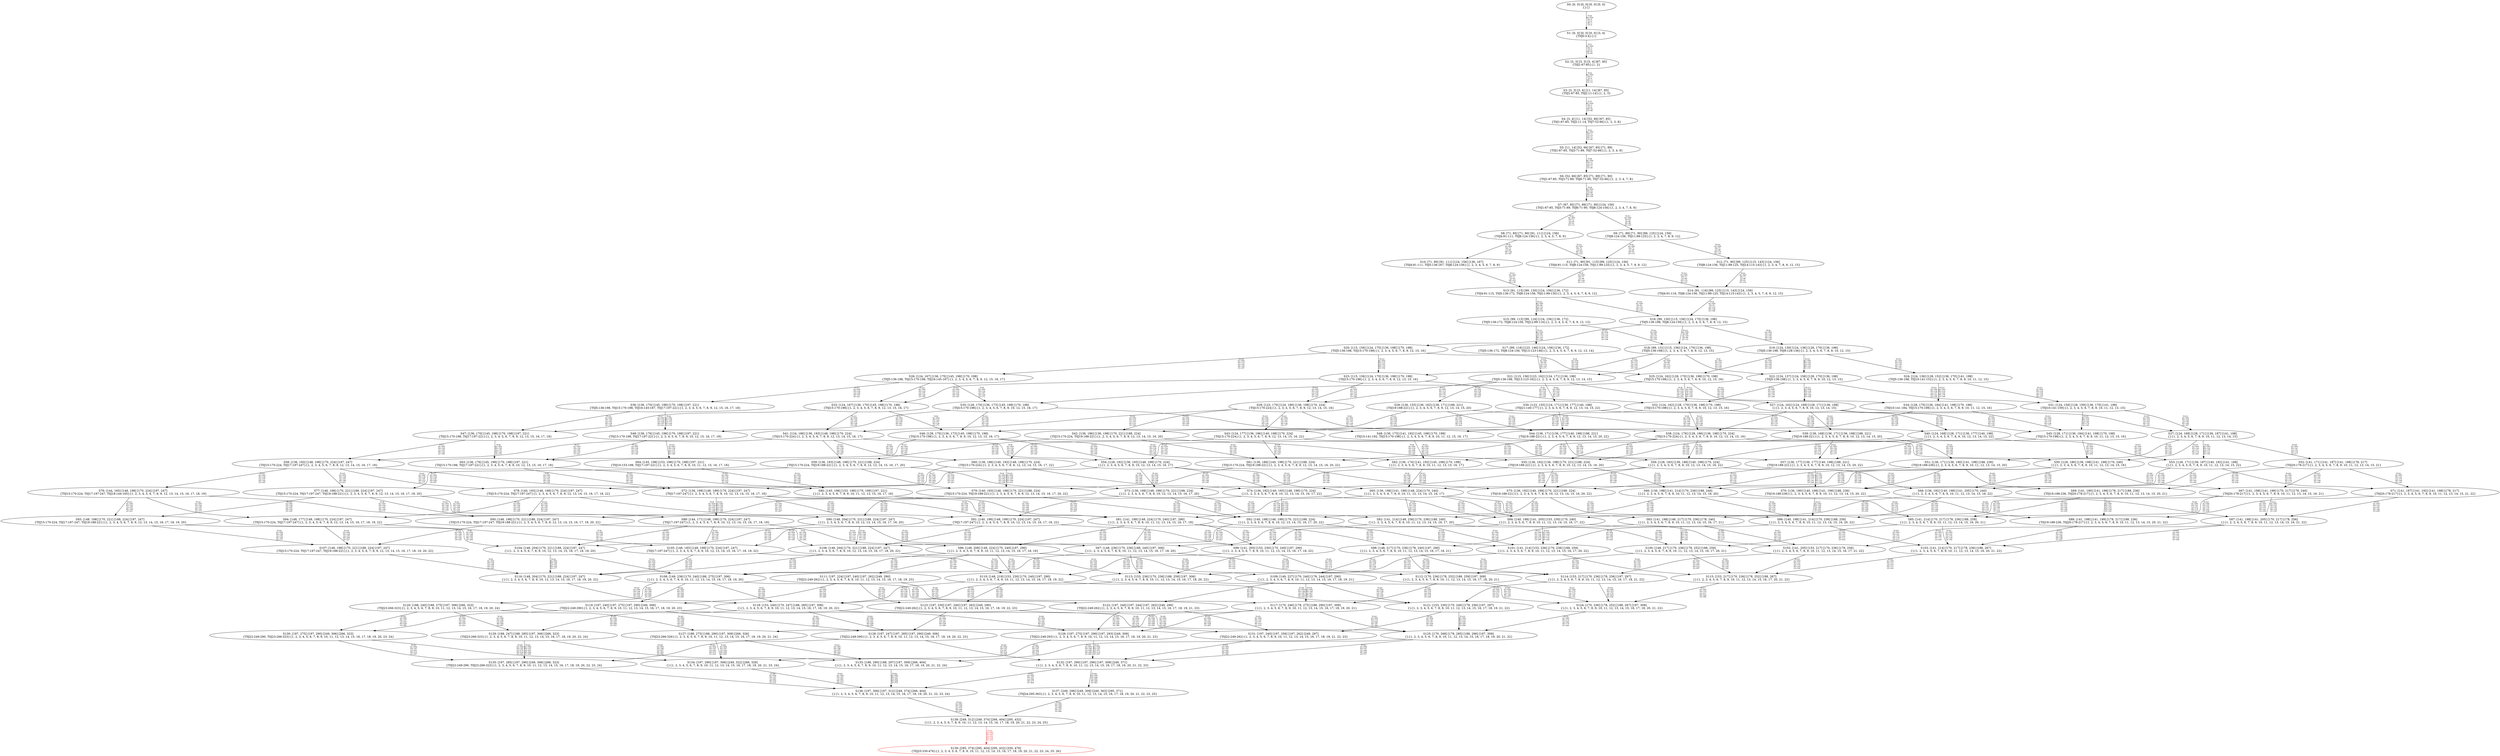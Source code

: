 digraph {
	S0[label="S0: [0, 0] [0, 0] [0, 0] [0, 0] \n{}{}"];
	S1[label="S1: [0, 0] [0, 0] [0, 0] [3, 4] \n{T0J0:3-4}{1}"];
	S2[label="S2: [3, 3] [3, 3] [3, 4] [67, 85] \n{T0J1:67-85}{1, 2}"];
	S3[label="S3: [3, 3] [3, 4] [11, 14] [67, 85] \n{T0J1:67-85, T0J2:11-14}{1, 2, 3}"];
	S4[label="S4: [3, 4] [11, 14] [52, 66] [67, 85] \n{T0J1:67-85, T0J2:11-14, T0J7:52-66}{1, 2, 3, 8}"];
	S5[label="S5: [11, 14] [52, 66] [67, 85] [71, 89] \n{T0J1:67-85, T0J3:71-89, T0J7:52-66}{1, 2, 3, 4, 8}"];
	S6[label="S6: [52, 66] [67, 85] [71, 89] [71, 90] \n{T0J1:67-85, T0J3:71-89, T0J6:71-90, T0J7:52-66}{1, 2, 3, 4, 7, 8}"];
	S7[label="S7: [67, 85] [71, 89] [71, 90] [124, 156] \n{T0J1:67-85, T0J3:71-89, T0J6:71-90, T0J8:124-156}{1, 2, 3, 4, 7, 8, 9}"];
	S8[label="S8: [71, 85] [71, 90] [91, 111] [124, 156] \n{T0J4:91-111, T0J8:124-156}{1, 2, 3, 4, 5, 7, 8, 9}"];
	S9[label="S9: [71, 89] [71, 90] [99, 125] [124, 156] \n{T0J8:124-156, T0J11:99-125}{1, 2, 3, 4, 7, 8, 9, 12}"];
	S10[label="S10: [71, 90] [91, 111] [124, 156] [136, 167] \n{T0J4:91-111, T0J5:136-167, T0J8:124-156}{1, 2, 3, 4, 5, 6, 7, 8, 9}"];
	S11[label="S11: [71, 90] [91, 115] [99, 125] [124, 156] \n{T0J4:91-115, T0J8:124-156, T0J11:99-125}{1, 2, 3, 4, 5, 7, 8, 9, 12}"];
	S12[label="S12: [71, 90] [99, 125] [115, 143] [124, 156] \n{T0J8:124-156, T0J11:99-125, T0J14:115-143}{1, 2, 3, 4, 7, 8, 9, 12, 15}"];
	S13[label="S13: [91, 115] [99, 130] [124, 156] [136, 172] \n{T0J4:91-115, T0J5:136-172, T0J8:124-156, T0J11:99-130}{1, 2, 3, 4, 5, 6, 7, 8, 9, 12}"];
	S14[label="S14: [91, 116] [99, 125] [115, 143] [124, 156] \n{T0J4:91-116, T0J8:124-156, T0J11:99-125, T0J14:115-143}{1, 2, 3, 4, 5, 7, 8, 9, 12, 15}"];
	S15[label="S15: [99, 115] [99, 116] [124, 156] [136, 172] \n{T0J5:136-172, T0J8:124-156, T0J12:99-116}{1, 2, 3, 4, 5, 6, 7, 8, 9, 12, 13}"];
	S16[label="S16: [99, 130] [115, 156] [124, 170] [136, 198] \n{T0J5:136-198, T0J8:124-156}{1, 2, 3, 4, 5, 6, 7, 8, 9, 12, 15}"];
	S17[label="S17: [99, 116] [123, 146] [124, 156] [136, 172] \n{T0J5:136-172, T0J8:124-156, T0J13:123-146}{1, 2, 3, 4, 5, 6, 7, 8, 9, 12, 13, 14}"];
	S18[label="S18: [99, 131] [115, 156] [124, 170] [136, 198] \n{T0J5:136-198}{1, 2, 3, 4, 5, 6, 7, 8, 9, 12, 13, 15}"];
	S19[label="S19: [124, 130] [124, 136] [128, 170] [136, 198] \n{T0J5:136-198, T0J9:128-136}{1, 2, 3, 4, 5, 6, 7, 8, 9, 10, 12, 15}"];
	S20[label="S20: [115, 156] [124, 170] [136, 198] [170, 198] \n{T0J5:136-198, T0J15:170-198}{1, 2, 3, 4, 5, 6, 7, 8, 9, 12, 15, 16}"];
	S21[label="S21: [115, 156] [123, 162] [124, 171] [136, 198] \n{T0J5:136-198, T0J13:123-162}{1, 2, 3, 4, 5, 6, 7, 8, 9, 12, 13, 14, 15}"];
	S22[label="S22: [124, 137] [124, 156] [128, 170] [136, 198] \n{T0J5:136-198}{1, 2, 3, 4, 5, 6, 7, 8, 9, 10, 12, 13, 15}"];
	S23[label="S23: [115, 156] [124, 170] [136, 198] [170, 198] \n{T0J15:170-198}{1, 2, 3, 4, 5, 6, 7, 8, 9, 12, 13, 15, 16}"];
	S24[label="S24: [124, 136] [128, 152] [136, 170] [141, 198] \n{T0J5:136-198, T0J10:141-152}{1, 2, 3, 4, 5, 6, 7, 8, 9, 10, 11, 12, 15}"];
	S25[label="S25: [124, 162] [128, 170] [136, 198] [170, 198] \n{T0J15:170-198}{1, 2, 3, 4, 5, 6, 7, 8, 9, 10, 12, 15, 16}"];
	S26[label="S26: [124, 167] [136, 170] [145, 198] [170, 198] \n{T0J5:136-198, T0J15:170-198, T0J16:145-167}{1, 2, 3, 4, 5, 6, 7, 8, 9, 12, 15, 16, 17}"];
	S27[label="S27: [124, 162] [124, 168] [128, 171] [136, 198] \n{}{1, 2, 3, 4, 5, 6, 7, 8, 9, 10, 12, 13, 14, 15}"];
	S28[label="S28: [123, 170] [124, 186] [136, 198] [170, 224] \n{T0J15:170-224}{1, 2, 3, 4, 5, 6, 7, 8, 9, 12, 13, 14, 15, 16}"];
	S29[label="S29: [136, 155] [136, 162] [136, 171] [188, 221] \n{T0J19:188-221}{1, 2, 3, 4, 5, 6, 7, 8, 9, 12, 13, 14, 15, 20}"];
	S30[label="S30: [123, 155] [124, 171] [136, 177] [140, 198] \n{T0J21:140-177}{1, 2, 3, 4, 5, 6, 7, 8, 9, 12, 13, 14, 15, 22}"];
	S31[label="S31: [124, 156] [128, 159] [136, 170] [141, 198] \n{T0J10:141-159}{1, 2, 3, 4, 5, 6, 7, 8, 9, 10, 11, 12, 13, 15}"];
	S32[label="S32: [124, 162] [128, 170] [136, 198] [170, 198] \n{T0J15:170-198}{1, 2, 3, 4, 5, 6, 7, 8, 9, 10, 12, 13, 15, 16}"];
	S33[label="S33: [124, 167] [136, 170] [145, 198] [170, 198] \n{T0J15:170-198}{1, 2, 3, 4, 5, 6, 7, 8, 9, 12, 13, 15, 16, 17}"];
	S34[label="S34: [128, 170] [136, 184] [141, 198] [170, 198] \n{T0J10:141-184, T0J15:170-198}{1, 2, 3, 4, 5, 6, 7, 8, 9, 10, 11, 12, 15, 16}"];
	S35[label="S35: [128, 170] [136, 173] [145, 198] [170, 198] \n{T0J15:170-198}{1, 2, 3, 4, 5, 6, 7, 8, 9, 10, 12, 15, 16, 17}"];
	S36[label="S36: [136, 170] [145, 198] [170, 198] [197, 221] \n{T0J5:136-198, T0J15:170-198, T0J16:145-167, T0J17:197-221}{1, 2, 3, 4, 5, 6, 7, 8, 9, 12, 15, 16, 17, 18}"];
	S37[label="S37: [124, 168] [128, 171] [136, 187] [141, 198] \n{}{1, 2, 3, 4, 5, 6, 7, 8, 9, 10, 11, 12, 13, 14, 15}"];
	S38[label="S38: [124, 176] [128, 186] [136, 198] [170, 224] \n{T0J15:170-224}{1, 2, 3, 4, 5, 6, 7, 8, 9, 10, 12, 13, 14, 15, 16}"];
	S39[label="S39: [136, 168] [136, 171] [136, 198] [188, 221] \n{T0J19:188-221}{1, 2, 3, 4, 5, 6, 7, 8, 9, 10, 12, 13, 14, 15, 20}"];
	S40[label="S40: [124, 168] [128, 171] [136, 177] [140, 198] \n{}{1, 2, 3, 4, 5, 6, 7, 8, 9, 10, 12, 13, 14, 15, 22}"];
	S41[label="S41: [124, 186] [136, 193] [148, 198] [170, 224] \n{T0J15:170-224}{1, 2, 3, 4, 5, 6, 7, 8, 9, 12, 13, 14, 15, 16, 17}"];
	S42[label="S42: [136, 186] [136, 198] [170, 221] [188, 224] \n{T0J15:170-224, T0J19:188-221}{1, 2, 3, 4, 5, 6, 7, 8, 9, 12, 13, 14, 15, 16, 20}"];
	S43[label="S43: [124, 177] [136, 186] [140, 198] [170, 224] \n{T0J15:170-224}{1, 2, 3, 4, 5, 6, 7, 8, 9, 12, 13, 14, 15, 16, 22}"];
	S44[label="S44: [136, 171] [136, 177] [140, 198] [188, 221] \n{T0J19:188-221}{1, 2, 3, 4, 5, 6, 7, 8, 9, 12, 13, 14, 15, 20, 22}"];
	S45[label="S45: [128, 171] [136, 184] [141, 198] [170, 198] \n{T0J15:170-198}{1, 2, 3, 4, 5, 6, 7, 8, 9, 10, 11, 12, 13, 15, 16}"];
	S46[label="S46: [128, 170] [136, 173] [145, 198] [170, 198] \n{T0J15:170-198}{1, 2, 3, 4, 5, 6, 7, 8, 9, 10, 12, 13, 15, 16, 17}"];
	S47[label="S47: [136, 170] [145, 198] [170, 198] [197, 221] \n{T0J15:170-198, T0J17:197-221}{1, 2, 3, 4, 5, 6, 7, 8, 9, 12, 13, 15, 16, 17, 18}"];
	S48[label="S48: [136, 173] [141, 192] [145, 198] [170, 198] \n{T0J10:141-192, T0J15:170-198}{1, 2, 3, 4, 5, 6, 7, 8, 9, 10, 11, 12, 15, 16, 17}"];
	S49[label="S49: [136, 176] [145, 198] [170, 198] [197, 221] \n{T0J15:170-198, T0J17:197-221}{1, 2, 3, 4, 5, 6, 7, 8, 9, 10, 12, 15, 16, 17, 18}"];
	S50[label="S50: [128, 186] [136, 198] [141, 198] [170, 240] \n{}{1, 2, 3, 4, 5, 6, 7, 8, 9, 10, 11, 12, 13, 14, 15, 16}"];
	S51[label="S51: [136, 171] [136, 190] [141, 198] [188, 236] \n{T0J19:188-236}{1, 2, 3, 4, 5, 6, 7, 8, 9, 10, 11, 12, 13, 14, 15, 20}"];
	S52[label="S52: [141, 171] [141, 187] [141, 198] [178, 217] \n{T0J20:178-217}{1, 2, 3, 4, 5, 6, 7, 8, 9, 10, 11, 12, 13, 14, 15, 21}"];
	S53[label="S53: [128, 171] [136, 187] [140, 192] [141, 198] \n{}{1, 2, 3, 4, 5, 6, 7, 8, 9, 10, 11, 12, 13, 14, 15, 22}"];
	S54[label="S54: [128, 192] [136, 193] [148, 198] [170, 224] \n{}{1, 2, 3, 4, 5, 6, 7, 8, 9, 10, 12, 13, 14, 15, 16, 17}"];
	S55[label="S55: [136, 192] [136, 198] [170, 221] [188, 224] \n{T0J19:188-221}{1, 2, 3, 4, 5, 6, 7, 8, 9, 10, 12, 13, 14, 15, 16, 20}"];
	S56[label="S56: [128, 183] [136, 186] [140, 198] [170, 224] \n{}{1, 2, 3, 4, 5, 6, 7, 8, 9, 10, 12, 13, 14, 15, 16, 22}"];
	S57[label="S57: [136, 177] [136, 177] [140, 198] [188, 221] \n{T0J19:188-221}{1, 2, 3, 4, 5, 6, 7, 8, 9, 10, 12, 13, 14, 15, 20, 22}"];
	S58[label="S58: [136, 193] [148, 198] [170, 224] [197, 247] \n{T0J15:170-224, T0J17:197-247}{1, 2, 3, 4, 5, 6, 7, 8, 9, 12, 13, 14, 15, 16, 17, 18}"];
	S59[label="S59: [136, 193] [148, 198] [170, 221] [188, 224] \n{T0J15:170-224, T0J19:188-221}{1, 2, 3, 4, 5, 6, 7, 8, 9, 12, 13, 14, 15, 16, 17, 20}"];
	S60[label="S60: [136, 186] [140, 193] [148, 198] [170, 224] \n{T0J15:170-224}{1, 2, 3, 4, 5, 6, 7, 8, 9, 12, 13, 14, 15, 16, 17, 22}"];
	S61[label="S61: [136, 186] [140, 198] [170, 221] [188, 224] \n{T0J15:170-224, T0J19:188-221}{1, 2, 3, 4, 5, 6, 7, 8, 9, 12, 13, 14, 15, 16, 20, 22}"];
	S62[label="S62: [136, 174] [141, 192] [145, 198] [170, 198] \n{}{1, 2, 3, 4, 5, 6, 7, 8, 9, 10, 11, 12, 13, 15, 16, 17}"];
	S63[label="S63: [136, 176] [145, 198] [170, 198] [197, 221] \n{T0J15:170-198, T0J17:197-221}{1, 2, 3, 4, 5, 6, 7, 8, 9, 10, 12, 13, 15, 16, 17, 18}"];
	S64[label="S64: [145, 198] [153, 198] [170, 198] [197, 221] \n{T0J10:153-198, T0J17:197-221}{1, 2, 3, 4, 5, 6, 7, 8, 9, 10, 11, 12, 15, 16, 17, 18}"];
	S65[label="S65: [136, 198] [141, 198] [148, 224] [170, 240] \n{}{1, 2, 3, 4, 5, 6, 7, 8, 9, 10, 11, 12, 13, 14, 15, 16, 17}"];
	S66[label="S66: [136, 198] [141, 214] [170, 236] [188, 240] \n{}{1, 2, 3, 4, 5, 6, 7, 8, 9, 10, 11, 12, 13, 14, 15, 16, 20}"];
	S67[label="S67: [141, 198] [141, 198] [170, 217] [178, 240] \n{T0J20:178-217}{1, 2, 3, 4, 5, 6, 7, 8, 9, 10, 11, 12, 13, 14, 15, 16, 21}"];
	S68[label="S68: [136, 192] [140, 198] [141, 205] [170, 240] \n{}{1, 2, 3, 4, 5, 6, 7, 8, 9, 10, 11, 12, 13, 14, 15, 16, 22}"];
	S69[label="S69: [141, 190] [141, 198] [178, 217] [188, 236] \n{T0J19:188-236, T0J20:178-217}{1, 2, 3, 4, 5, 6, 7, 8, 9, 10, 11, 12, 13, 14, 15, 20, 21}"];
	S70[label="S70: [136, 190] [140, 198] [141, 199] [188, 236] \n{T0J19:188-236}{1, 2, 3, 4, 5, 6, 7, 8, 9, 10, 11, 12, 13, 14, 15, 20, 22}"];
	S71[label="S71: [141, 187] [141, 192] [141, 198] [178, 217] \n{T0J20:178-217}{1, 2, 3, 4, 5, 6, 7, 8, 9, 10, 11, 12, 13, 14, 15, 21, 22}"];
	S72[label="S72: [136, 198] [148, 199] [170, 224] [197, 247] \n{T0J17:197-247}{1, 2, 3, 4, 5, 6, 7, 8, 9, 10, 12, 13, 14, 15, 16, 17, 18}"];
	S73[label="S73: [136, 198] [148, 199] [170, 221] [188, 224] \n{}{1, 2, 3, 4, 5, 6, 7, 8, 9, 10, 12, 13, 14, 15, 16, 17, 20}"];
	S74[label="S74: [136, 192] [140, 193] [148, 198] [170, 224] \n{}{1, 2, 3, 4, 5, 6, 7, 8, 9, 10, 12, 13, 14, 15, 16, 17, 22}"];
	S75[label="S75: [136, 192] [140, 198] [170, 221] [188, 224] \n{T0J19:188-221}{1, 2, 3, 4, 5, 6, 7, 8, 9, 10, 12, 13, 14, 15, 16, 20, 22}"];
	S76[label="S76: [144, 165] [148, 198] [170, 224] [197, 247] \n{T0J15:170-224, T0J17:197-247, T0J18:144-165}{1, 2, 3, 4, 5, 6, 7, 8, 9, 12, 13, 14, 15, 16, 17, 18, 19}"];
	S77[label="S77: [148, 198] [170, 221] [188, 224] [197, 247] \n{T0J15:170-224, T0J17:197-247, T0J19:188-221}{1, 2, 3, 4, 5, 6, 7, 8, 9, 12, 13, 14, 15, 16, 17, 18, 20}"];
	S78[label="S78: [140, 193] [148, 198] [170, 224] [197, 247] \n{T0J15:170-224, T0J17:197-247}{1, 2, 3, 4, 5, 6, 7, 8, 9, 12, 13, 14, 15, 16, 17, 18, 22}"];
	S79[label="S79: [140, 193] [148, 198] [170, 221] [188, 224] \n{T0J15:170-224, T0J19:188-221}{1, 2, 3, 4, 5, 6, 7, 8, 9, 12, 13, 14, 15, 16, 17, 20, 22}"];
	S80[label="S80: [145, 198] [153, 198] [170, 199] [197, 221] \n{}{1, 2, 3, 4, 5, 6, 7, 8, 9, 10, 11, 12, 13, 15, 16, 17, 18}"];
	S81[label="S81: [141, 199] [148, 224] [170, 240] [197, 290] \n{}{1, 2, 3, 4, 5, 6, 7, 8, 9, 10, 11, 12, 13, 14, 15, 16, 17, 18}"];
	S82[label="S82: [141, 214] [148, 236] [170, 236] [188, 240] \n{}{1, 2, 3, 4, 5, 6, 7, 8, 9, 10, 11, 12, 13, 14, 15, 16, 17, 20}"];
	S83[label="S83: [141, 198] [148, 217] [170, 236] [178, 240] \n{}{1, 2, 3, 4, 5, 6, 7, 8, 9, 10, 11, 12, 13, 14, 15, 16, 17, 21}"];
	S84[label="S84: [140, 198] [141, 205] [153, 230] [170, 240] \n{}{1, 2, 3, 4, 5, 6, 7, 8, 9, 10, 11, 12, 13, 14, 15, 16, 17, 22}"];
	S85[label="S85: [141, 214] [170, 217] [178, 236] [188, 259] \n{}{1, 2, 3, 4, 5, 6, 7, 8, 9, 10, 11, 12, 13, 14, 15, 16, 20, 21}"];
	S86[label="S86: [140, 198] [141, 214] [170, 236] [188, 259] \n{}{1, 2, 3, 4, 5, 6, 7, 8, 9, 10, 11, 12, 13, 14, 15, 16, 20, 22}"];
	S87[label="S87: [141, 198] [141, 205] [170, 217] [178, 256] \n{}{1, 2, 3, 4, 5, 6, 7, 8, 9, 10, 11, 12, 13, 14, 15, 16, 21, 22}"];
	S88[label="S88: [141, 198] [141, 199] [178, 217] [188, 236] \n{T0J19:188-236, T0J20:178-217}{1, 2, 3, 4, 5, 6, 7, 8, 9, 10, 11, 12, 13, 14, 15, 20, 21, 22}"];
	S89[label="S89: [144, 171] [148, 199] [170, 224] [197, 247] \n{T0J17:197-247}{1, 2, 3, 4, 5, 6, 7, 8, 9, 10, 12, 13, 14, 15, 16, 17, 18, 19}"];
	S90[label="S90: [148, 204] [170, 221] [188, 224] [197, 247] \n{}{1, 2, 3, 4, 5, 6, 7, 8, 9, 10, 12, 13, 14, 15, 16, 17, 18, 20}"];
	S91[label="S91: [140, 198] [148, 199] [170, 224] [197, 247] \n{T0J17:197-247}{1, 2, 3, 4, 5, 6, 7, 8, 9, 10, 12, 13, 14, 15, 16, 17, 18, 22}"];
	S92[label="S92: [140, 198] [148, 199] [170, 221] [188, 224] \n{}{1, 2, 3, 4, 5, 6, 7, 8, 9, 10, 12, 13, 14, 15, 16, 17, 20, 22}"];
	S93[label="S93: [148, 198] [170, 221] [188, 224] [197, 247] \n{T0J15:170-224, T0J17:197-247, T0J19:188-221}{1, 2, 3, 4, 5, 6, 7, 8, 9, 12, 13, 14, 15, 16, 17, 18, 19, 20}"];
	S94[label="S94: [148, 177] [148, 198] [170, 224] [197, 247] \n{T0J15:170-224, T0J17:197-247}{1, 2, 3, 4, 5, 6, 7, 8, 9, 12, 13, 14, 15, 16, 17, 18, 19, 22}"];
	S95[label="S95: [148, 198] [170, 221] [188, 224] [197, 247] \n{T0J15:170-224, T0J17:197-247, T0J19:188-221}{1, 2, 3, 4, 5, 6, 7, 8, 9, 12, 13, 14, 15, 16, 17, 18, 20, 22}"];
	S96[label="S96: [148, 209] [149, 224] [170, 240] [197, 290] \n{}{1, 2, 3, 4, 5, 6, 7, 8, 9, 10, 11, 12, 13, 14, 15, 16, 17, 18, 19}"];
	S97[label="S97: [148, 236] [170, 236] [188, 240] [197, 306] \n{}{1, 2, 3, 4, 5, 6, 7, 8, 9, 10, 11, 12, 13, 14, 15, 16, 17, 18, 20}"];
	S98[label="S98: [148, 217] [170, 236] [178, 240] [197, 290] \n{}{1, 2, 3, 4, 5, 6, 7, 8, 9, 10, 11, 12, 13, 14, 15, 16, 17, 18, 21}"];
	S99[label="S99: [141, 205] [153, 230] [170, 240] [197, 290] \n{}{1, 2, 3, 4, 5, 6, 7, 8, 9, 10, 11, 12, 13, 14, 15, 16, 17, 18, 22}"];
	S100[label="S100: [148, 217] [170, 236] [178, 252] [188, 259] \n{}{1, 2, 3, 4, 5, 6, 7, 8, 9, 10, 11, 12, 13, 14, 15, 16, 17, 20, 21}"];
	S101[label="S101: [141, 214] [153, 236] [170, 236] [188, 259] \n{}{1, 2, 3, 4, 5, 6, 7, 8, 9, 10, 11, 12, 13, 14, 15, 16, 17, 20, 22}"];
	S102[label="S102: [141, 205] [153, 217] [170, 236] [178, 256] \n{}{1, 2, 3, 4, 5, 6, 7, 8, 9, 10, 11, 12, 13, 14, 15, 16, 17, 21, 22}"];
	S103[label="S103: [141, 214] [170, 217] [178, 236] [188, 267] \n{}{1, 2, 3, 4, 5, 6, 7, 8, 9, 10, 11, 12, 13, 14, 15, 16, 20, 21, 22}"];
	S104[label="S104: [148, 204] [170, 221] [188, 224] [197, 247] \n{}{1, 2, 3, 4, 5, 6, 7, 8, 9, 10, 12, 13, 14, 15, 16, 17, 18, 19, 20}"];
	S105[label="S105: [148, 183] [148, 199] [170, 224] [197, 247] \n{T0J17:197-247}{1, 2, 3, 4, 5, 6, 7, 8, 9, 10, 12, 13, 14, 15, 16, 17, 18, 19, 22}"];
	S106[label="S106: [148, 204] [170, 221] [188, 224] [197, 247] \n{}{1, 2, 3, 4, 5, 6, 7, 8, 9, 10, 12, 13, 14, 15, 16, 17, 18, 20, 22}"];
	S107[label="S107: [148, 198] [170, 221] [188, 224] [197, 247] \n{T0J15:170-224, T0J17:197-247, T0J19:188-221}{1, 2, 3, 4, 5, 6, 7, 8, 9, 12, 13, 14, 15, 16, 17, 18, 19, 20, 22}"];
	S108[label="S108: [149, 236] [170, 240] [188, 275] [197, 306] \n{}{1, 2, 3, 4, 5, 6, 7, 8, 9, 10, 11, 12, 13, 14, 15, 16, 17, 18, 19, 20}"];
	S109[label="S109: [149, 227] [170, 240] [178, 244] [197, 290] \n{}{1, 2, 3, 4, 5, 6, 7, 8, 9, 10, 11, 12, 13, 14, 15, 16, 17, 18, 19, 21}"];
	S110[label="S110: [148, 219] [153, 230] [170, 240] [197, 290] \n{}{1, 2, 3, 4, 5, 6, 7, 8, 9, 10, 11, 12, 13, 14, 15, 16, 17, 18, 19, 22}"];
	S111[label="S111: [197, 224] [197, 240] [197, 262] [249, 290] \n{T0J22:249-262}{1, 2, 3, 4, 5, 6, 7, 8, 9, 10, 11, 12, 13, 14, 15, 16, 17, 18, 19, 23}"];
	S112[label="S112: [170, 236] [178, 252] [188, 259] [197, 309] \n{}{1, 2, 3, 4, 5, 6, 7, 8, 9, 10, 11, 12, 13, 14, 15, 16, 17, 18, 20, 21}"];
	S113[label="S113: [153, 236] [170, 236] [188, 259] [197, 306] \n{}{1, 2, 3, 4, 5, 6, 7, 8, 9, 10, 11, 12, 13, 14, 15, 16, 17, 18, 20, 22}"];
	S114[label="S114: [153, 217] [170, 236] [178, 256] [197, 297] \n{}{1, 2, 3, 4, 5, 6, 7, 8, 9, 10, 11, 12, 13, 14, 15, 16, 17, 18, 21, 22}"];
	S115[label="S115: [153, 217] [170, 236] [178, 252] [188, 267] \n{}{1, 2, 3, 4, 5, 6, 7, 8, 9, 10, 11, 12, 13, 14, 15, 16, 17, 20, 21, 22}"];
	S116[label="S116: [148, 204] [170, 221] [188, 224] [197, 247] \n{}{1, 2, 3, 4, 5, 6, 7, 8, 9, 10, 12, 13, 14, 15, 16, 17, 18, 19, 20, 22}"];
	S117[label="S117: [170, 246] [178, 275] [188, 290] [197, 309] \n{}{1, 2, 3, 4, 5, 6, 7, 8, 9, 10, 11, 12, 13, 14, 15, 16, 17, 18, 19, 20, 21}"];
	S118[label="S118: [153, 240] [170, 247] [188, 285] [197, 306] \n{}{1, 2, 3, 4, 5, 6, 7, 8, 9, 10, 11, 12, 13, 14, 15, 16, 17, 18, 19, 20, 22}"];
	S119[label="S119: [197, 240] [197, 275] [197, 290] [249, 306] \n{T0J22:249-290}{1, 2, 3, 4, 5, 6, 7, 8, 9, 10, 11, 12, 13, 14, 15, 16, 17, 18, 19, 20, 23}"];
	S120[label="S120: [188, 240] [188, 275] [197, 306] [266, 323] \n{T0J23:266-323}{1, 2, 3, 4, 5, 6, 7, 8, 9, 10, 11, 12, 13, 14, 15, 16, 17, 18, 19, 20, 24}"];
	S121[label="S121: [153, 230] [170, 240] [178, 256] [197, 297] \n{}{1, 2, 3, 4, 5, 6, 7, 8, 9, 10, 11, 12, 13, 14, 15, 16, 17, 18, 19, 21, 22}"];
	S122[label="S122: [197, 240] [197, 244] [197, 262] [249, 290] \n{T0J22:249-262}{1, 2, 3, 4, 5, 6, 7, 8, 9, 10, 11, 12, 13, 14, 15, 16, 17, 18, 19, 21, 23}"];
	S123[label="S123: [197, 230] [197, 240] [197, 262] [249, 290] \n{T0J22:249-262}{1, 2, 3, 4, 5, 6, 7, 8, 9, 10, 11, 12, 13, 14, 15, 16, 17, 18, 19, 22, 23}"];
	S124[label="S124: [170, 236] [178, 252] [188, 267] [197, 309] \n{}{1, 2, 3, 4, 5, 6, 7, 8, 9, 10, 11, 12, 13, 14, 15, 16, 17, 18, 20, 21, 22}"];
	S125[label="S125: [170, 268] [178, 285] [188, 296] [197, 309] \n{}{1, 2, 3, 4, 5, 6, 7, 8, 9, 10, 11, 12, 13, 14, 15, 16, 17, 18, 19, 20, 21, 22}"];
	S126[label="S126: [197, 275] [197, 290] [197, 293] [249, 309] \n{T0J22:249-293}{1, 2, 3, 4, 5, 6, 7, 8, 9, 10, 11, 12, 13, 14, 15, 16, 17, 18, 19, 20, 21, 23}"];
	S127[label="S127: [188, 275] [188, 290] [197, 309] [266, 326] \n{T0J23:266-326}{1, 2, 3, 4, 5, 6, 7, 8, 9, 10, 11, 12, 13, 14, 15, 16, 17, 18, 19, 20, 21, 24}"];
	S128[label="S128: [197, 247] [197, 285] [197, 290] [249, 306] \n{T0J22:249-290}{1, 2, 3, 4, 5, 6, 7, 8, 9, 10, 11, 12, 13, 14, 15, 16, 17, 18, 19, 20, 22, 23}"];
	S129[label="S129: [188, 247] [188, 285] [197, 306] [266, 323] \n{T0J23:266-323}{1, 2, 3, 4, 5, 6, 7, 8, 9, 10, 11, 12, 13, 14, 15, 16, 17, 18, 19, 20, 22, 24}"];
	S130[label="S130: [197, 275] [197, 290] [249, 306] [266, 323] \n{T0J22:249-290, T0J23:266-323}{1, 2, 3, 4, 5, 6, 7, 8, 9, 10, 11, 12, 13, 14, 15, 16, 17, 18, 19, 20, 23, 24}"];
	S131[label="S131: [197, 240] [197, 256] [197, 262] [249, 297] \n{T0J22:249-262}{1, 2, 3, 4, 5, 6, 7, 8, 9, 10, 11, 12, 13, 14, 15, 16, 17, 18, 19, 21, 22, 23}"];
	S132[label="S132: [197, 290] [197, 296] [197, 309] [249, 371] \n{}{1, 2, 3, 4, 5, 6, 7, 8, 9, 10, 11, 12, 13, 14, 15, 16, 17, 18, 19, 20, 21, 22, 23}"];
	S133[label="S133: [188, 290] [188, 297] [197, 309] [266, 404] \n{}{1, 2, 3, 4, 5, 6, 7, 8, 9, 10, 11, 12, 13, 14, 15, 16, 17, 18, 19, 20, 21, 22, 24}"];
	S134[label="S134: [197, 290] [197, 306] [249, 322] [266, 326] \n{}{1, 2, 3, 4, 5, 6, 7, 8, 9, 10, 11, 12, 13, 14, 15, 16, 17, 18, 19, 20, 21, 23, 24}"];
	S135[label="S135: [197, 285] [197, 290] [249, 306] [266, 323] \n{T0J22:249-290, T0J23:266-323}{1, 2, 3, 4, 5, 6, 7, 8, 9, 10, 11, 12, 13, 14, 15, 16, 17, 18, 19, 20, 22, 23, 24}"];
	S136[label="S136: [197, 306] [197, 312] [249, 374] [266, 404] \n{}{1, 2, 3, 4, 5, 6, 7, 8, 9, 10, 11, 12, 13, 14, 15, 16, 17, 18, 19, 20, 21, 22, 23, 24}"];
	S137[label="S137: [249, 296] [249, 309] [249, 363] [295, 371] \n{T0J24:295-363}{1, 2, 3, 4, 5, 6, 7, 8, 9, 10, 11, 12, 13, 14, 15, 16, 17, 18, 19, 20, 21, 22, 23, 25}"];
	S138[label="S138: [249, 312] [249, 374] [266, 404] [295, 432] \n{}{1, 2, 3, 4, 5, 6, 7, 8, 9, 10, 11, 12, 13, 14, 15, 16, 17, 18, 19, 20, 21, 22, 23, 24, 25}"];
	S139[label="S139: [295, 374] [295, 404] [295, 432] [330, 476] \n{T0J25:330-476}{1, 2, 3, 4, 5, 6, 7, 8, 9, 10, 11, 12, 13, 14, 15, 16, 17, 18, 19, 20, 21, 22, 23, 24, 25, 26}"];
	S0 -> S1[label="T0 J0\nDL=450\nES=0\nLS=0\nEF=3\nLF=4",fontsize=8];
	S1 -> S2[label="T0 J1\nDL=450\nES=3\nLS=4\nEF=67\nLF=85",fontsize=8];
	S2 -> S3[label="T0 J2\nDL=450\nES=3\nLS=4\nEF=11\nLF=14",fontsize=8];
	S3 -> S4[label="T0 J7\nDL=450\nES=3\nLS=4\nEF=52\nLF=66",fontsize=8];
	S4 -> S5[label="T0 J3\nDL=450\nES=11\nLS=14\nEF=71\nLF=89",fontsize=8];
	S5 -> S6[label="T0 J6\nDL=450\nES=11\nLS=14\nEF=71\nLF=90",fontsize=8];
	S6 -> S7[label="T0 J8\nDL=450\nES=52\nLS=66\nEF=124\nLF=156",fontsize=8];
	S7 -> S8[label="T0 J4\nDL=450\nES=71\nLS=85\nEF=91\nLF=111",fontsize=8];
	S7 -> S9[label="T0 J11\nDL=450\nES=67\nLS=85\nEF=99\nLF=125",fontsize=8];
	S8 -> S10[label="T0 J5\nDL=450\nES=71\nLS=85\nEF=136\nLF=167",fontsize=8];
	S8 -> S11[label="T0 J11\nDL=450\nES=71\nLS=85\nEF=103\nLF=125",fontsize=8];
	S9 -> S11[label="T0 J4\nDL=450\nES=71\nLS=89\nEF=91\nLF=115",fontsize=8];
	S9 -> S12[label="T0 J14\nDL=450\nES=71\nLS=88\nEF=115\nLF=143",fontsize=8];
	S10 -> S13[label="T0 J11\nDL=450\nES=71\nLS=90\nEF=103\nLF=130",fontsize=8];
	S11 -> S13[label="T0 J5\nDL=450\nES=71\nLS=90\nEF=136\nLF=172",fontsize=8];
	S11 -> S14[label="T0 J14\nDL=450\nES=71\nLS=88\nEF=115\nLF=143",fontsize=8];
	S12 -> S14[label="T0 J4\nDL=450\nES=71\nLS=90\nEF=91\nLF=116",fontsize=8];
	S13 -> S15[label="T0 J12\nDL=450\nES=99\nLS=115\nEF=99\nLF=116",fontsize=8];
	S13 -> S16[label="T0 J14\nDL=450\nES=91\nLS=115\nEF=135\nLF=170",fontsize=8];
	S14 -> S16[label="T0 J5\nDL=450\nES=91\nLS=116\nEF=156\nLF=198",fontsize=8];
	S15 -> S17[label="T0 J13\nDL=450\nES=99\nLS=115\nEF=123\nLF=146",fontsize=8];
	S15 -> S18[label="T0 J14\nDL=450\nES=99\nLS=115\nEF=143\nLF=170",fontsize=8];
	S16 -> S19[label="T0 J9\nDL=450\nES=124\nLS=130\nEF=128\nLF=136",fontsize=8];
	S16 -> S18[label="T0 J12\nDL=450\nES=99\nLS=130\nEF=99\nLF=131",fontsize=8];
	S16 -> S20[label="T0 J15\nDL=450\nES=115\nLS=129\nEF=170\nLF=198",fontsize=8];
	S17 -> S21[label="T0 J14\nDL=450\nES=99\nLS=116\nEF=143\nLF=171",fontsize=8];
	S18 -> S22[label="T0 J9\nDL=450\nES=124\nLS=131\nEF=128\nLF=137",fontsize=8];
	S18 -> S21[label="T0 J13\nDL=450\nES=99\nLS=131\nEF=123\nLF=162",fontsize=8];
	S18 -> S23[label="T0 J15\nDL=450\nES=115\nLS=129\nEF=170\nLF=198",fontsize=8];
	S19 -> S24[label="T0 J10\nDL=450\nES=124\nLS=130\nEF=141\nLF=152",fontsize=8];
	S19 -> S22[label="T0 J12\nDL=450\nES=124\nLS=130\nEF=124\nLF=131",fontsize=8];
	S19 -> S25[label="T0 J15\nDL=450\nES=124\nLS=129\nEF=179\nLF=198",fontsize=8];
	S20 -> S25[label="T0 J9\nDL=450\nES=124\nLS=156\nEF=128\nLF=162",fontsize=8];
	S20 -> S23[label="T0 J12\nDL=450\nES=115\nLS=155\nEF=115\nLF=156",fontsize=8];
	S20 -> S26[label="T0 J16\nDL=450\nES=115\nLS=129\nEF=145\nLF=167",fontsize=8];
	S21 -> S27[label="T0 J9\nDL=450\nES=124\nLS=156\nEF=128\nLF=162",fontsize=8];
	S21 -> S28[label="T0 J15\nDL=450\nES=115\nLS=155\nEF=170\nLF=224",fontsize=8];
	S21 -> S29[label="T0 J19\nDL=450\nES=136\nLS=155\nEF=188\nLF=221",fontsize=8];
	S21 -> S30[label="T0 J21\nDL=450\nES=123\nLS=155\nEF=140\nLF=177",fontsize=8];
	S22 -> S31[label="T0 J10\nDL=450\nES=124\nLS=137\nEF=141\nLF=159",fontsize=8];
	S22 -> S27[label="T0 J13\nDL=450\nES=124\nLS=137\nEF=148\nLF=168",fontsize=8];
	S22 -> S32[label="T0 J15\nDL=450\nES=124\nLS=129\nEF=179\nLF=198",fontsize=8];
	S23 -> S32[label="T0 J9\nDL=450\nES=124\nLS=156\nEF=128\nLF=162",fontsize=8];
	S23 -> S28[label="T0 J13\nDL=450\nES=115\nLS=155\nEF=139\nLF=186",fontsize=8];
	S23 -> S33[label="T0 J16\nDL=450\nES=115\nLS=129\nEF=145\nLF=167",fontsize=8];
	S24 -> S31[label="T0 J12\nDL=450\nES=124\nLS=136\nEF=124\nLF=137",fontsize=8];
	S24 -> S34[label="T0 J15\nDL=450\nES=124\nLS=129\nEF=179\nLF=198",fontsize=8];
	S25 -> S34[label="T0 J10\nDL=450\nES=124\nLS=162\nEF=141\nLF=184",fontsize=8];
	S25 -> S32[label="T0 J12\nDL=450\nES=124\nLS=155\nEF=124\nLF=156",fontsize=8];
	S25 -> S35[label="T0 J16\nDL=450\nES=124\nLS=129\nEF=154\nLF=167",fontsize=8];
	S26 -> S35[label="T0 J9\nDL=450\nES=124\nLS=167\nEF=128\nLF=173",fontsize=8];
	S26 -> S33[label="T0 J12\nDL=450\nES=124\nLS=155\nEF=124\nLF=156",fontsize=8];
	S26 -> S36[label="T0 J17\nDL=450\nES=124\nLS=129\nEF=197\nLF=221",fontsize=8];
	S27 -> S37[label="T0 J10\nDL=450\nES=124\nLS=162\nEF=141\nLF=184",fontsize=8];
	S27 -> S38[label="T0 J15\nDL=450\nES=124\nLS=155\nEF=179\nLF=224",fontsize=8];
	S27 -> S39[label="T0 J19\nDL=450\nES=136\nLS=155\nEF=188\nLF=221",fontsize=8];
	S27 -> S40[label="T0 J21\nDL=450\nES=124\nLS=155\nEF=141\nLF=177",fontsize=8];
	S28 -> S38[label="T0 J9\nDL=450\nES=124\nLS=170\nEF=128\nLF=176",fontsize=8];
	S28 -> S41[label="T0 J16\nDL=450\nES=123\nLS=155\nEF=153\nLF=193",fontsize=8];
	S28 -> S42[label="T0 J19\nDL=450\nES=136\nLS=155\nEF=188\nLF=221",fontsize=8];
	S28 -> S43[label="T0 J21\nDL=450\nES=123\nLS=155\nEF=140\nLF=177",fontsize=8];
	S29 -> S39[label="T0 J9\nDL=450\nES=136\nLS=156\nEF=140\nLF=162",fontsize=8];
	S29 -> S42[label="T0 J15\nDL=450\nES=136\nLS=155\nEF=191\nLF=224",fontsize=8];
	S29 -> S44[label="T0 J21\nDL=450\nES=136\nLS=155\nEF=153\nLF=177",fontsize=8];
	S30 -> S40[label="T0 J9\nDL=450\nES=124\nLS=156\nEF=128\nLF=162",fontsize=8];
	S30 -> S43[label="T0 J15\nDL=450\nES=123\nLS=155\nEF=178\nLF=224",fontsize=8];
	S30 -> S44[label="T0 J19\nDL=450\nES=136\nLS=155\nEF=188\nLF=221",fontsize=8];
	S31 -> S37[label="T0 J13\nDL=450\nES=124\nLS=156\nEF=148\nLF=187",fontsize=8];
	S31 -> S45[label="T0 J15\nDL=450\nES=124\nLS=129\nEF=179\nLF=198",fontsize=8];
	S32 -> S45[label="T0 J10\nDL=450\nES=124\nLS=162\nEF=141\nLF=184",fontsize=8];
	S32 -> S38[label="T0 J13\nDL=450\nES=124\nLS=155\nEF=148\nLF=186",fontsize=8];
	S32 -> S46[label="T0 J16\nDL=450\nES=124\nLS=129\nEF=154\nLF=167",fontsize=8];
	S33 -> S46[label="T0 J9\nDL=450\nES=124\nLS=167\nEF=128\nLF=173",fontsize=8];
	S33 -> S41[label="T0 J13\nDL=450\nES=124\nLS=155\nEF=148\nLF=186",fontsize=8];
	S33 -> S47[label="T0 J17\nDL=450\nES=124\nLS=129\nEF=197\nLF=221",fontsize=8];
	S34 -> S45[label="T0 J12\nDL=450\nES=128\nLS=170\nEF=128\nLF=171",fontsize=8];
	S34 -> S48[label="T0 J16\nDL=450\nES=128\nLS=129\nEF=158\nLF=167",fontsize=8];
	S35 -> S48[label="T0 J10\nDL=450\nES=128\nLS=170\nEF=145\nLF=192",fontsize=8];
	S35 -> S46[label="T0 J12\nDL=450\nES=128\nLS=155\nEF=128\nLF=156",fontsize=8];
	S35 -> S49[label="T0 J17\nDL=450\nES=128\nLS=129\nEF=201\nLF=221",fontsize=8];
	S36 -> S49[label="T0 J9\nDL=450\nES=136\nLS=170\nEF=140\nLF=176",fontsize=8];
	S36 -> S47[label="T0 J12\nDL=450\nES=136\nLS=155\nEF=136\nLF=156",fontsize=8];
	S37 -> S50[label="T0 J15\nDL=450\nES=124\nLS=171\nEF=179\nLF=240",fontsize=8];
	S37 -> S51[label="T0 J19\nDL=450\nES=136\nLS=170\nEF=188\nLF=236",fontsize=8];
	S37 -> S52[label="T0 J20\nDL=450\nES=141\nLS=170\nEF=178\nLF=217",fontsize=8];
	S37 -> S53[label="T0 J21\nDL=450\nES=124\nLS=170\nEF=141\nLF=192",fontsize=8];
	S38 -> S50[label="T0 J10\nDL=450\nES=124\nLS=176\nEF=141\nLF=198",fontsize=8];
	S38 -> S54[label="T0 J16\nDL=450\nES=124\nLS=155\nEF=154\nLF=193",fontsize=8];
	S38 -> S55[label="T0 J19\nDL=450\nES=136\nLS=155\nEF=188\nLF=221",fontsize=8];
	S38 -> S56[label="T0 J21\nDL=450\nES=124\nLS=155\nEF=141\nLF=177",fontsize=8];
	S39 -> S51[label="T0 J10\nDL=450\nES=136\nLS=168\nEF=153\nLF=190",fontsize=8];
	S39 -> S55[label="T0 J15\nDL=450\nES=136\nLS=155\nEF=191\nLF=224",fontsize=8];
	S39 -> S57[label="T0 J21\nDL=450\nES=136\nLS=155\nEF=153\nLF=177",fontsize=8];
	S40 -> S53[label="T0 J10\nDL=450\nES=124\nLS=168\nEF=141\nLF=190",fontsize=8];
	S40 -> S56[label="T0 J15\nDL=450\nES=124\nLS=155\nEF=179\nLF=224",fontsize=8];
	S40 -> S57[label="T0 J19\nDL=450\nES=136\nLS=155\nEF=188\nLF=221",fontsize=8];
	S41 -> S54[label="T0 J9\nDL=450\nES=124\nLS=186\nEF=128\nLF=192",fontsize=8];
	S41 -> S58[label="T0 J17\nDL=450\nES=124\nLS=155\nEF=197\nLF=247",fontsize=8];
	S41 -> S59[label="T0 J19\nDL=450\nES=136\nLS=155\nEF=188\nLF=221",fontsize=8];
	S41 -> S60[label="T0 J21\nDL=450\nES=124\nLS=155\nEF=141\nLF=177",fontsize=8];
	S42 -> S55[label="T0 J9\nDL=450\nES=136\nLS=186\nEF=140\nLF=192",fontsize=8];
	S42 -> S59[label="T0 J16\nDL=450\nES=136\nLS=155\nEF=166\nLF=193",fontsize=8];
	S42 -> S61[label="T0 J21\nDL=450\nES=136\nLS=155\nEF=153\nLF=177",fontsize=8];
	S43 -> S56[label="T0 J9\nDL=450\nES=124\nLS=177\nEF=128\nLF=183",fontsize=8];
	S43 -> S60[label="T0 J16\nDL=450\nES=124\nLS=155\nEF=154\nLF=193",fontsize=8];
	S43 -> S61[label="T0 J19\nDL=450\nES=136\nLS=155\nEF=188\nLF=221",fontsize=8];
	S44 -> S57[label="T0 J9\nDL=450\nES=136\nLS=171\nEF=140\nLF=177",fontsize=8];
	S44 -> S61[label="T0 J15\nDL=450\nES=136\nLS=155\nEF=191\nLF=224",fontsize=8];
	S45 -> S50[label="T0 J13\nDL=450\nES=128\nLS=171\nEF=152\nLF=202",fontsize=8];
	S45 -> S62[label="T0 J16\nDL=450\nES=128\nLS=129\nEF=158\nLF=167",fontsize=8];
	S46 -> S62[label="T0 J10\nDL=450\nES=128\nLS=170\nEF=145\nLF=192",fontsize=8];
	S46 -> S54[label="T0 J13\nDL=450\nES=128\nLS=155\nEF=152\nLF=186",fontsize=8];
	S46 -> S63[label="T0 J17\nDL=450\nES=128\nLS=129\nEF=201\nLF=221",fontsize=8];
	S47 -> S63[label="T0 J9\nDL=450\nES=136\nLS=170\nEF=140\nLF=176",fontsize=8];
	S47 -> S58[label="T0 J13\nDL=450\nES=136\nLS=155\nEF=160\nLF=186",fontsize=8];
	S48 -> S62[label="T0 J12\nDL=450\nES=136\nLS=173\nEF=136\nLF=174",fontsize=8];
	S49 -> S64[label="T0 J10\nDL=450\nES=136\nLS=176\nEF=153\nLF=198",fontsize=8];
	S49 -> S63[label="T0 J12\nDL=450\nES=136\nLS=155\nEF=136\nLF=156",fontsize=8];
	S50 -> S65[label="T0 J16\nDL=450\nES=128\nLS=186\nEF=158\nLF=224",fontsize=8];
	S50 -> S66[label="T0 J19\nDL=450\nES=136\nLS=170\nEF=188\nLF=236",fontsize=8];
	S50 -> S67[label="T0 J20\nDL=450\nES=141\nLS=170\nEF=178\nLF=217",fontsize=8];
	S50 -> S68[label="T0 J21\nDL=450\nES=128\nLS=170\nEF=145\nLF=192",fontsize=8];
	S51 -> S66[label="T0 J15\nDL=450\nES=136\nLS=171\nEF=191\nLF=240",fontsize=8];
	S51 -> S69[label="T0 J20\nDL=450\nES=141\nLS=170\nEF=178\nLF=217",fontsize=8];
	S51 -> S70[label="T0 J21\nDL=450\nES=136\nLS=170\nEF=153\nLF=192",fontsize=8];
	S52 -> S67[label="T0 J15\nDL=450\nES=141\nLS=171\nEF=196\nLF=240",fontsize=8];
	S52 -> S69[label="T0 J19\nDL=450\nES=141\nLS=170\nEF=193\nLF=236",fontsize=8];
	S52 -> S71[label="T0 J21\nDL=450\nES=141\nLS=170\nEF=158\nLF=192",fontsize=8];
	S53 -> S68[label="T0 J15\nDL=450\nES=128\nLS=171\nEF=183\nLF=240",fontsize=8];
	S53 -> S70[label="T0 J19\nDL=450\nES=136\nLS=170\nEF=188\nLF=236",fontsize=8];
	S53 -> S71[label="T0 J20\nDL=450\nES=141\nLS=170\nEF=178\nLF=217",fontsize=8];
	S54 -> S65[label="T0 J10\nDL=450\nES=128\nLS=192\nEF=145\nLF=214",fontsize=8];
	S54 -> S72[label="T0 J17\nDL=450\nES=128\nLS=155\nEF=201\nLF=247",fontsize=8];
	S54 -> S73[label="T0 J19\nDL=450\nES=136\nLS=155\nEF=188\nLF=221",fontsize=8];
	S54 -> S74[label="T0 J21\nDL=450\nES=128\nLS=155\nEF=145\nLF=177",fontsize=8];
	S55 -> S66[label="T0 J10\nDL=450\nES=136\nLS=192\nEF=153\nLF=214",fontsize=8];
	S55 -> S73[label="T0 J16\nDL=450\nES=136\nLS=155\nEF=166\nLF=193",fontsize=8];
	S55 -> S75[label="T0 J21\nDL=450\nES=136\nLS=155\nEF=153\nLF=177",fontsize=8];
	S56 -> S68[label="T0 J10\nDL=450\nES=128\nLS=183\nEF=145\nLF=205",fontsize=8];
	S56 -> S74[label="T0 J16\nDL=450\nES=128\nLS=155\nEF=158\nLF=193",fontsize=8];
	S56 -> S75[label="T0 J19\nDL=450\nES=136\nLS=155\nEF=188\nLF=221",fontsize=8];
	S57 -> S70[label="T0 J10\nDL=450\nES=136\nLS=177\nEF=153\nLF=199",fontsize=8];
	S57 -> S75[label="T0 J15\nDL=450\nES=136\nLS=155\nEF=191\nLF=224",fontsize=8];
	S58 -> S72[label="T0 J9\nDL=450\nES=136\nLS=193\nEF=140\nLF=199",fontsize=8];
	S58 -> S76[label="T0 J18\nDL=450\nES=136\nLS=155\nEF=144\nLF=165",fontsize=8];
	S58 -> S77[label="T0 J19\nDL=450\nES=136\nLS=155\nEF=188\nLF=221",fontsize=8];
	S58 -> S78[label="T0 J21\nDL=450\nES=136\nLS=155\nEF=153\nLF=177",fontsize=8];
	S59 -> S73[label="T0 J9\nDL=450\nES=136\nLS=193\nEF=140\nLF=199",fontsize=8];
	S59 -> S77[label="T0 J17\nDL=450\nES=136\nLS=155\nEF=209\nLF=247",fontsize=8];
	S59 -> S79[label="T0 J21\nDL=450\nES=136\nLS=155\nEF=153\nLF=177",fontsize=8];
	S60 -> S74[label="T0 J9\nDL=450\nES=136\nLS=186\nEF=140\nLF=192",fontsize=8];
	S60 -> S78[label="T0 J17\nDL=450\nES=136\nLS=155\nEF=209\nLF=247",fontsize=8];
	S60 -> S79[label="T0 J19\nDL=450\nES=136\nLS=155\nEF=188\nLF=221",fontsize=8];
	S61 -> S75[label="T0 J9\nDL=450\nES=136\nLS=186\nEF=140\nLF=192",fontsize=8];
	S61 -> S79[label="T0 J16\nDL=450\nES=136\nLS=155\nEF=166\nLF=193",fontsize=8];
	S62 -> S65[label="T0 J13\nDL=450\nES=136\nLS=174\nEF=160\nLF=205",fontsize=8];
	S63 -> S80[label="T0 J10\nDL=450\nES=136\nLS=176\nEF=153\nLF=198",fontsize=8];
	S63 -> S72[label="T0 J13\nDL=450\nES=136\nLS=155\nEF=160\nLF=186",fontsize=8];
	S64 -> S80[label="T0 J12\nDL=450\nES=145\nLS=198\nEF=145\nLF=199",fontsize=8];
	S65 -> S81[label="T0 J17\nDL=450\nES=136\nLS=198\nEF=209\nLF=290",fontsize=8];
	S65 -> S82[label="T0 J19\nDL=450\nES=136\nLS=170\nEF=188\nLF=236",fontsize=8];
	S65 -> S83[label="T0 J20\nDL=450\nES=141\nLS=170\nEF=178\nLF=217",fontsize=8];
	S65 -> S84[label="T0 J21\nDL=450\nES=136\nLS=170\nEF=153\nLF=192",fontsize=8];
	S66 -> S82[label="T0 J16\nDL=450\nES=136\nLS=198\nEF=166\nLF=236",fontsize=8];
	S66 -> S85[label="T0 J20\nDL=450\nES=141\nLS=170\nEF=178\nLF=217",fontsize=8];
	S66 -> S86[label="T0 J21\nDL=450\nES=136\nLS=170\nEF=153\nLF=192",fontsize=8];
	S67 -> S83[label="T0 J16\nDL=450\nES=141\nLS=198\nEF=171\nLF=236",fontsize=8];
	S67 -> S85[label="T0 J19\nDL=450\nES=141\nLS=170\nEF=193\nLF=236",fontsize=8];
	S67 -> S87[label="T0 J21\nDL=450\nES=141\nLS=170\nEF=158\nLF=192",fontsize=8];
	S68 -> S84[label="T0 J16\nDL=450\nES=136\nLS=192\nEF=166\nLF=230",fontsize=8];
	S68 -> S86[label="T0 J19\nDL=450\nES=136\nLS=170\nEF=188\nLF=236",fontsize=8];
	S68 -> S87[label="T0 J20\nDL=450\nES=141\nLS=170\nEF=178\nLF=217",fontsize=8];
	S69 -> S85[label="T0 J15\nDL=450\nES=141\nLS=190\nEF=196\nLF=259",fontsize=8];
	S69 -> S88[label="T0 J21\nDL=450\nES=141\nLS=170\nEF=158\nLF=192",fontsize=8];
	S70 -> S86[label="T0 J15\nDL=450\nES=136\nLS=190\nEF=191\nLF=259",fontsize=8];
	S70 -> S88[label="T0 J20\nDL=450\nES=141\nLS=170\nEF=178\nLF=217",fontsize=8];
	S71 -> S87[label="T0 J15\nDL=450\nES=141\nLS=187\nEF=196\nLF=256",fontsize=8];
	S71 -> S88[label="T0 J19\nDL=450\nES=141\nLS=170\nEF=193\nLF=236",fontsize=8];
	S72 -> S81[label="T0 J10\nDL=450\nES=136\nLS=198\nEF=153\nLF=220",fontsize=8];
	S72 -> S89[label="T0 J18\nDL=450\nES=136\nLS=155\nEF=144\nLF=165",fontsize=8];
	S72 -> S90[label="T0 J19\nDL=450\nES=136\nLS=155\nEF=188\nLF=221",fontsize=8];
	S72 -> S91[label="T0 J21\nDL=450\nES=136\nLS=155\nEF=153\nLF=177",fontsize=8];
	S73 -> S82[label="T0 J10\nDL=450\nES=136\nLS=198\nEF=153\nLF=220",fontsize=8];
	S73 -> S90[label="T0 J17\nDL=450\nES=136\nLS=155\nEF=209\nLF=247",fontsize=8];
	S73 -> S92[label="T0 J21\nDL=450\nES=136\nLS=155\nEF=153\nLF=177",fontsize=8];
	S74 -> S84[label="T0 J10\nDL=450\nES=136\nLS=192\nEF=153\nLF=214",fontsize=8];
	S74 -> S91[label="T0 J17\nDL=450\nES=136\nLS=155\nEF=209\nLF=247",fontsize=8];
	S74 -> S92[label="T0 J19\nDL=450\nES=136\nLS=155\nEF=188\nLF=221",fontsize=8];
	S75 -> S86[label="T0 J10\nDL=450\nES=136\nLS=192\nEF=153\nLF=214",fontsize=8];
	S75 -> S92[label="T0 J16\nDL=450\nES=136\nLS=155\nEF=166\nLF=193",fontsize=8];
	S76 -> S89[label="T0 J9\nDL=450\nES=144\nLS=165\nEF=148\nLF=171",fontsize=8];
	S76 -> S93[label="T0 J19\nDL=450\nES=144\nLS=155\nEF=196\nLF=221",fontsize=8];
	S76 -> S94[label="T0 J21\nDL=450\nES=144\nLS=155\nEF=161\nLF=177",fontsize=8];
	S77 -> S90[label="T0 J9\nDL=450\nES=148\nLS=198\nEF=152\nLF=204",fontsize=8];
	S77 -> S93[label="T0 J18\nDL=450\nES=148\nLS=155\nEF=156\nLF=165",fontsize=8];
	S77 -> S95[label="T0 J21\nDL=450\nES=148\nLS=155\nEF=165\nLF=177",fontsize=8];
	S78 -> S91[label="T0 J9\nDL=450\nES=140\nLS=193\nEF=144\nLF=199",fontsize=8];
	S78 -> S94[label="T0 J18\nDL=450\nES=140\nLS=155\nEF=148\nLF=165",fontsize=8];
	S78 -> S95[label="T0 J19\nDL=450\nES=140\nLS=155\nEF=192\nLF=221",fontsize=8];
	S79 -> S92[label="T0 J9\nDL=450\nES=140\nLS=193\nEF=144\nLF=199",fontsize=8];
	S79 -> S95[label="T0 J17\nDL=450\nES=140\nLS=155\nEF=213\nLF=247",fontsize=8];
	S80 -> S81[label="T0 J13\nDL=450\nES=145\nLS=198\nEF=169\nLF=229",fontsize=8];
	S81 -> S96[label="T0 J18\nDL=450\nES=141\nLS=199\nEF=149\nLF=209",fontsize=8];
	S81 -> S97[label="T0 J19\nDL=450\nES=141\nLS=170\nEF=193\nLF=236",fontsize=8];
	S81 -> S98[label="T0 J20\nDL=450\nES=141\nLS=170\nEF=178\nLF=217",fontsize=8];
	S81 -> S99[label="T0 J21\nDL=450\nES=141\nLS=170\nEF=158\nLF=192",fontsize=8];
	S82 -> S97[label="T0 J17\nDL=450\nES=141\nLS=214\nEF=214\nLF=306",fontsize=8];
	S82 -> S100[label="T0 J20\nDL=450\nES=141\nLS=170\nEF=178\nLF=217",fontsize=8];
	S82 -> S101[label="T0 J21\nDL=450\nES=141\nLS=170\nEF=158\nLF=192",fontsize=8];
	S83 -> S98[label="T0 J17\nDL=450\nES=141\nLS=198\nEF=214\nLF=290",fontsize=8];
	S83 -> S100[label="T0 J19\nDL=450\nES=141\nLS=170\nEF=193\nLF=236",fontsize=8];
	S83 -> S102[label="T0 J21\nDL=450\nES=141\nLS=170\nEF=158\nLF=192",fontsize=8];
	S84 -> S99[label="T0 J17\nDL=450\nES=140\nLS=198\nEF=213\nLF=290",fontsize=8];
	S84 -> S101[label="T0 J19\nDL=450\nES=140\nLS=170\nEF=192\nLF=236",fontsize=8];
	S84 -> S102[label="T0 J20\nDL=450\nES=141\nLS=170\nEF=178\nLF=217",fontsize=8];
	S85 -> S100[label="T0 J16\nDL=450\nES=141\nLS=214\nEF=171\nLF=252",fontsize=8];
	S85 -> S103[label="T0 J21\nDL=450\nES=141\nLS=170\nEF=158\nLF=192",fontsize=8];
	S86 -> S101[label="T0 J16\nDL=450\nES=140\nLS=198\nEF=170\nLF=236",fontsize=8];
	S86 -> S103[label="T0 J20\nDL=450\nES=141\nLS=170\nEF=178\nLF=217",fontsize=8];
	S87 -> S102[label="T0 J16\nDL=450\nES=141\nLS=198\nEF=171\nLF=236",fontsize=8];
	S87 -> S103[label="T0 J19\nDL=450\nES=141\nLS=170\nEF=193\nLF=236",fontsize=8];
	S88 -> S103[label="T0 J15\nDL=450\nES=141\nLS=198\nEF=196\nLF=267",fontsize=8];
	S89 -> S96[label="T0 J10\nDL=450\nES=144\nLS=171\nEF=161\nLF=193",fontsize=8];
	S89 -> S104[label="T0 J19\nDL=450\nES=144\nLS=155\nEF=196\nLF=221",fontsize=8];
	S89 -> S105[label="T0 J21\nDL=450\nES=144\nLS=155\nEF=161\nLF=177",fontsize=8];
	S90 -> S97[label="T0 J10\nDL=450\nES=148\nLS=204\nEF=165\nLF=226",fontsize=8];
	S90 -> S104[label="T0 J18\nDL=450\nES=148\nLS=155\nEF=156\nLF=165",fontsize=8];
	S90 -> S106[label="T0 J21\nDL=450\nES=148\nLS=155\nEF=165\nLF=177",fontsize=8];
	S91 -> S99[label="T0 J10\nDL=450\nES=140\nLS=198\nEF=157\nLF=220",fontsize=8];
	S91 -> S105[label="T0 J18\nDL=450\nES=140\nLS=155\nEF=148\nLF=165",fontsize=8];
	S91 -> S106[label="T0 J19\nDL=450\nES=140\nLS=155\nEF=192\nLF=221",fontsize=8];
	S92 -> S101[label="T0 J10\nDL=450\nES=140\nLS=198\nEF=157\nLF=220",fontsize=8];
	S92 -> S106[label="T0 J17\nDL=450\nES=140\nLS=155\nEF=213\nLF=247",fontsize=8];
	S93 -> S104[label="T0 J9\nDL=450\nES=148\nLS=198\nEF=152\nLF=204",fontsize=8];
	S93 -> S107[label="T0 J21\nDL=450\nES=148\nLS=155\nEF=165\nLF=177",fontsize=8];
	S94 -> S105[label="T0 J9\nDL=450\nES=148\nLS=177\nEF=152\nLF=183",fontsize=8];
	S94 -> S107[label="T0 J19\nDL=450\nES=148\nLS=155\nEF=200\nLF=221",fontsize=8];
	S95 -> S106[label="T0 J9\nDL=450\nES=148\nLS=198\nEF=152\nLF=204",fontsize=8];
	S95 -> S107[label="T0 J18\nDL=450\nES=148\nLS=155\nEF=156\nLF=165",fontsize=8];
	S96 -> S108[label="T0 J19\nDL=450\nES=148\nLS=209\nEF=200\nLF=275",fontsize=8];
	S96 -> S109[label="T0 J20\nDL=450\nES=148\nLS=197\nEF=185\nLF=244",fontsize=8];
	S96 -> S110[label="T0 J21\nDL=450\nES=148\nLS=197\nEF=165\nLF=219",fontsize=8];
	S96 -> S111[label="T0 J22\nDL=450\nES=197\nLS=197\nEF=249\nLF=262",fontsize=8];
	S97 -> S108[label="T0 J18\nDL=450\nES=148\nLS=236\nEF=156\nLF=246",fontsize=8];
	S97 -> S112[label="T0 J20\nDL=450\nES=148\nLS=170\nEF=185\nLF=217",fontsize=8];
	S97 -> S113[label="T0 J21\nDL=450\nES=148\nLS=170\nEF=165\nLF=192",fontsize=8];
	S98 -> S109[label="T0 J18\nDL=450\nES=148\nLS=217\nEF=156\nLF=227",fontsize=8];
	S98 -> S112[label="T0 J19\nDL=450\nES=148\nLS=170\nEF=200\nLF=236",fontsize=8];
	S98 -> S114[label="T0 J21\nDL=450\nES=148\nLS=170\nEF=165\nLF=192",fontsize=8];
	S99 -> S110[label="T0 J18\nDL=450\nES=141\nLS=205\nEF=149\nLF=215",fontsize=8];
	S99 -> S113[label="T0 J19\nDL=450\nES=141\nLS=170\nEF=193\nLF=236",fontsize=8];
	S99 -> S114[label="T0 J20\nDL=450\nES=141\nLS=170\nEF=178\nLF=217",fontsize=8];
	S100 -> S112[label="T0 J17\nDL=450\nES=148\nLS=217\nEF=221\nLF=309",fontsize=8];
	S100 -> S115[label="T0 J21\nDL=450\nES=148\nLS=170\nEF=165\nLF=192",fontsize=8];
	S101 -> S113[label="T0 J17\nDL=450\nES=141\nLS=214\nEF=214\nLF=306",fontsize=8];
	S101 -> S115[label="T0 J20\nDL=450\nES=141\nLS=170\nEF=178\nLF=217",fontsize=8];
	S102 -> S114[label="T0 J17\nDL=450\nES=141\nLS=205\nEF=214\nLF=297",fontsize=8];
	S102 -> S115[label="T0 J19\nDL=450\nES=141\nLS=170\nEF=193\nLF=236",fontsize=8];
	S103 -> S115[label="T0 J16\nDL=450\nES=141\nLS=214\nEF=171\nLF=252",fontsize=8];
	S104 -> S108[label="T0 J10\nDL=450\nES=148\nLS=204\nEF=165\nLF=226",fontsize=8];
	S104 -> S116[label="T0 J21\nDL=450\nES=148\nLS=155\nEF=165\nLF=177",fontsize=8];
	S105 -> S110[label="T0 J10\nDL=450\nES=148\nLS=183\nEF=165\nLF=205",fontsize=8];
	S105 -> S116[label="T0 J19\nDL=450\nES=148\nLS=155\nEF=200\nLF=221",fontsize=8];
	S106 -> S113[label="T0 J10\nDL=450\nES=148\nLS=204\nEF=165\nLF=226",fontsize=8];
	S106 -> S116[label="T0 J18\nDL=450\nES=148\nLS=155\nEF=156\nLF=165",fontsize=8];
	S107 -> S116[label="T0 J9\nDL=450\nES=148\nLS=198\nEF=152\nLF=204",fontsize=8];
	S108 -> S117[label="T0 J20\nDL=450\nES=149\nLS=236\nEF=186\nLF=283",fontsize=8];
	S108 -> S118[label="T0 J21\nDL=450\nES=149\nLS=225\nEF=166\nLF=247",fontsize=8];
	S108 -> S119[label="T0 J22\nDL=450\nES=197\nLS=225\nEF=249\nLF=290",fontsize=8];
	S108 -> S120[label="T0 J23\nDL=450\nES=188\nLS=225\nEF=266\nLF=323",fontsize=8];
	S109 -> S117[label="T0 J19\nDL=450\nES=149\nLS=227\nEF=201\nLF=293",fontsize=8];
	S109 -> S121[label="T0 J21\nDL=450\nES=149\nLS=197\nEF=166\nLF=219",fontsize=8];
	S109 -> S122[label="T0 J22\nDL=450\nES=197\nLS=197\nEF=249\nLF=262",fontsize=8];
	S110 -> S118[label="T0 J19\nDL=450\nES=148\nLS=219\nEF=200\nLF=285",fontsize=8];
	S110 -> S121[label="T0 J20\nDL=450\nES=148\nLS=197\nEF=185\nLF=244",fontsize=8];
	S110 -> S123[label="T0 J22\nDL=450\nES=197\nLS=197\nEF=249\nLF=262",fontsize=8];
	S111 -> S119[label="T0 J19\nDL=450\nES=197\nLS=224\nEF=249\nLF=290",fontsize=8];
	S111 -> S122[label="T0 J20\nDL=450\nES=197\nLS=197\nEF=234\nLF=244",fontsize=8];
	S111 -> S123[label="T0 J21\nDL=450\nES=197\nLS=197\nEF=214\nLF=219",fontsize=8];
	S112 -> S117[label="T0 J18\nDL=450\nES=170\nLS=236\nEF=178\nLF=246",fontsize=8];
	S112 -> S124[label="T0 J21\nDL=450\nES=170\nLS=170\nEF=187\nLF=192",fontsize=8];
	S113 -> S118[label="T0 J18\nDL=450\nES=153\nLS=236\nEF=161\nLF=246",fontsize=8];
	S113 -> S124[label="T0 J20\nDL=450\nES=153\nLS=170\nEF=190\nLF=217",fontsize=8];
	S114 -> S121[label="T0 J18\nDL=450\nES=153\nLS=217\nEF=161\nLF=227",fontsize=8];
	S114 -> S124[label="T0 J19\nDL=450\nES=153\nLS=170\nEF=205\nLF=236",fontsize=8];
	S115 -> S124[label="T0 J17\nDL=450\nES=153\nLS=217\nEF=226\nLF=309",fontsize=8];
	S116 -> S118[label="T0 J10\nDL=450\nES=148\nLS=204\nEF=165\nLF=226",fontsize=8];
	S117 -> S125[label="T0 J21\nDL=450\nES=170\nLS=246\nEF=187\nLF=268",fontsize=8];
	S117 -> S126[label="T0 J22\nDL=450\nES=197\nLS=228\nEF=249\nLF=293",fontsize=8];
	S117 -> S127[label="T0 J23\nDL=450\nES=188\nLS=228\nEF=266\nLF=326",fontsize=8];
	S118 -> S125[label="T0 J20\nDL=450\nES=153\nLS=240\nEF=190\nLF=287",fontsize=8];
	S118 -> S128[label="T0 J22\nDL=450\nES=197\nLS=225\nEF=249\nLF=290",fontsize=8];
	S118 -> S129[label="T0 J23\nDL=450\nES=188\nLS=225\nEF=266\nLF=323",fontsize=8];
	S119 -> S126[label="T0 J20\nDL=450\nES=197\nLS=240\nEF=234\nLF=287",fontsize=8];
	S119 -> S128[label="T0 J21\nDL=450\nES=197\nLS=225\nEF=214\nLF=247",fontsize=8];
	S119 -> S130[label="T0 J23\nDL=450\nES=197\nLS=225\nEF=275\nLF=323",fontsize=8];
	S120 -> S127[label="T0 J20\nDL=450\nES=188\nLS=240\nEF=225\nLF=287",fontsize=8];
	S120 -> S129[label="T0 J21\nDL=450\nES=188\nLS=225\nEF=205\nLF=247",fontsize=8];
	S120 -> S130[label="T0 J22\nDL=450\nES=197\nLS=225\nEF=249\nLF=290",fontsize=8];
	S121 -> S125[label="T0 J19\nDL=450\nES=153\nLS=230\nEF=205\nLF=296",fontsize=8];
	S121 -> S131[label="T0 J22\nDL=450\nES=197\nLS=197\nEF=249\nLF=262",fontsize=8];
	S122 -> S126[label="T0 J19\nDL=450\nES=197\nLS=240\nEF=249\nLF=306",fontsize=8];
	S122 -> S131[label="T0 J21\nDL=450\nES=197\nLS=197\nEF=214\nLF=219",fontsize=8];
	S123 -> S128[label="T0 J19\nDL=450\nES=197\nLS=230\nEF=249\nLF=296",fontsize=8];
	S123 -> S131[label="T0 J20\nDL=450\nES=197\nLS=197\nEF=234\nLF=244",fontsize=8];
	S124 -> S125[label="T0 J18\nDL=450\nES=170\nLS=236\nEF=178\nLF=246",fontsize=8];
	S125 -> S132[label="T0 J22\nDL=450\nES=197\nLS=306\nEF=249\nLF=371",fontsize=8];
	S125 -> S133[label="T0 J23\nDL=450\nES=188\nLS=306\nEF=266\nLF=404",fontsize=8];
	S126 -> S132[label="T0 J21\nDL=450\nES=197\nLS=275\nEF=214\nLF=297",fontsize=8];
	S126 -> S134[label="T0 J23\nDL=450\nES=197\nLS=228\nEF=275\nLF=326",fontsize=8];
	S127 -> S133[label="T0 J21\nDL=450\nES=188\nLS=275\nEF=205\nLF=297",fontsize=8];
	S127 -> S134[label="T0 J22\nDL=450\nES=197\nLS=228\nEF=249\nLF=293",fontsize=8];
	S128 -> S132[label="T0 J20\nDL=450\nES=197\nLS=247\nEF=234\nLF=294",fontsize=8];
	S128 -> S135[label="T0 J23\nDL=450\nES=197\nLS=225\nEF=275\nLF=323",fontsize=8];
	S129 -> S133[label="T0 J20\nDL=450\nES=188\nLS=247\nEF=225\nLF=294",fontsize=8];
	S129 -> S135[label="T0 J22\nDL=450\nES=197\nLS=225\nEF=249\nLF=290",fontsize=8];
	S130 -> S134[label="T0 J20\nDL=450\nES=197\nLS=275\nEF=234\nLF=322",fontsize=8];
	S130 -> S135[label="T0 J21\nDL=450\nES=197\nLS=225\nEF=214\nLF=247",fontsize=8];
	S131 -> S132[label="T0 J19\nDL=450\nES=197\nLS=240\nEF=249\nLF=306",fontsize=8];
	S132 -> S136[label="T0 J23\nDL=450\nES=197\nLS=306\nEF=275\nLF=404",fontsize=8];
	S132 -> S137[label="T0 J24\nDL=450\nES=249\nLS=305\nEF=295\nLF=363",fontsize=8];
	S133 -> S136[label="T0 J22\nDL=450\nES=197\nLS=309\nEF=249\nLF=374",fontsize=8];
	S134 -> S136[label="T0 J21\nDL=450\nES=197\nLS=290\nEF=214\nLF=312",fontsize=8];
	S135 -> S136[label="T0 J20\nDL=450\nES=197\nLS=285\nEF=234\nLF=332",fontsize=8];
	S136 -> S138[label="T0 J24\nDL=450\nES=249\nLS=374\nEF=295\nLF=432",fontsize=8];
	S137 -> S138[label="T0 J23\nDL=450\nES=249\nLS=306\nEF=327\nLF=404",fontsize=8];
	S138 -> S139[label="T0 J25\nDL=450\nES=295\nLS=432\nEF=330\nLF=476",color=Red,fontcolor=Red,fontsize=8];
S139[color=Red];
}
